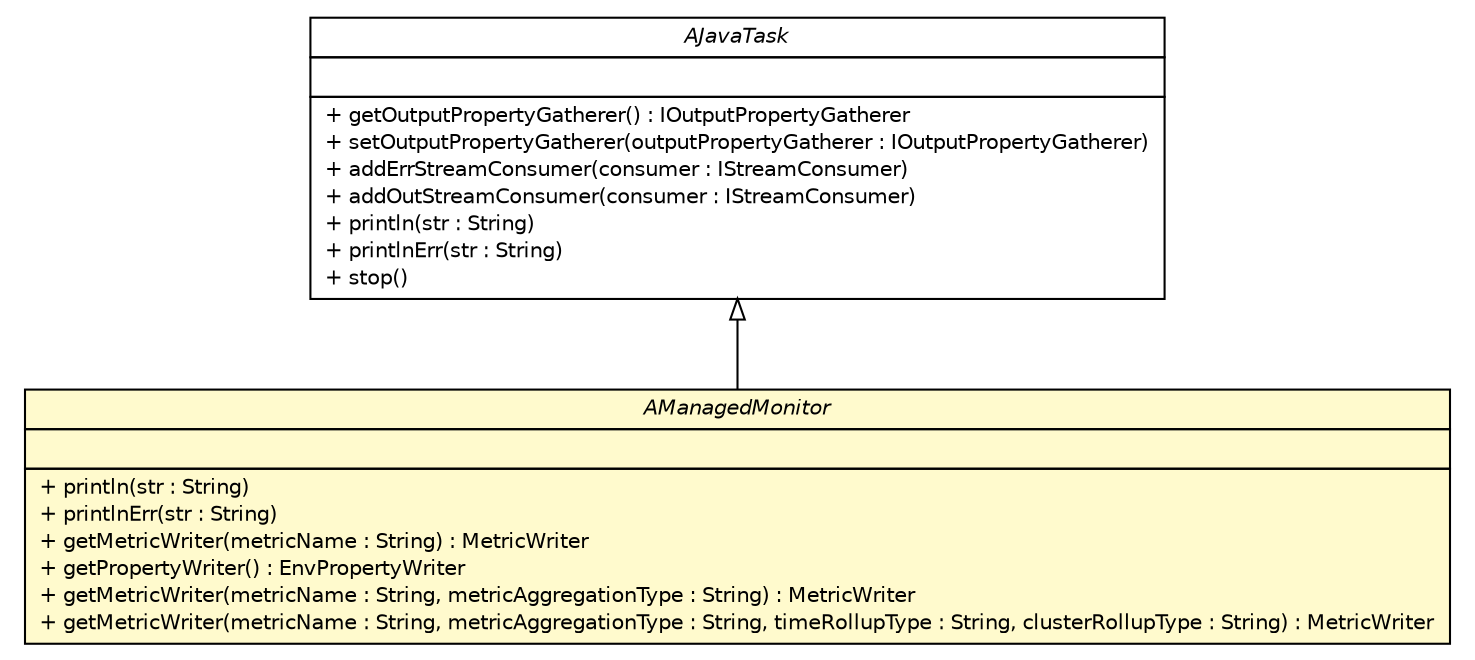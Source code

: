 #!/usr/local/bin/dot
#
# Class diagram 
# Generated by UMLGraph version 5.4 (http://www.umlgraph.org/)
#

digraph G {
	edge [fontname="Helvetica",fontsize=10,labelfontname="Helvetica",labelfontsize=10];
	node [fontname="Helvetica",fontsize=10,shape=plaintext];
	nodesep=0.25;
	ranksep=0.5;
	// com.singularity.ee.agent.systemagent.api.AJavaTask
	c72 [label=<<table title="com.singularity.ee.agent.systemagent.api.AJavaTask" border="0" cellborder="1" cellspacing="0" cellpadding="2" port="p" href="./AJavaTask.html">
		<tr><td><table border="0" cellspacing="0" cellpadding="1">
<tr><td align="center" balign="center"><font face="Helvetica-Oblique"> AJavaTask </font></td></tr>
		</table></td></tr>
		<tr><td><table border="0" cellspacing="0" cellpadding="1">
<tr><td align="left" balign="left">  </td></tr>
		</table></td></tr>
		<tr><td><table border="0" cellspacing="0" cellpadding="1">
<tr><td align="left" balign="left"> + getOutputPropertyGatherer() : IOutputPropertyGatherer </td></tr>
<tr><td align="left" balign="left"> + setOutputPropertyGatherer(outputPropertyGatherer : IOutputPropertyGatherer) </td></tr>
<tr><td align="left" balign="left"> + addErrStreamConsumer(consumer : IStreamConsumer) </td></tr>
<tr><td align="left" balign="left"> + addOutStreamConsumer(consumer : IStreamConsumer) </td></tr>
<tr><td align="left" balign="left"> + println(str : String) </td></tr>
<tr><td align="left" balign="left"> + printlnErr(str : String) </td></tr>
<tr><td align="left" balign="left"> + stop() </td></tr>
		</table></td></tr>
		</table>>, URL="./AJavaTask.html", fontname="Helvetica", fontcolor="black", fontsize=10.0];
	// com.singularity.ee.agent.systemagent.api.AManagedMonitor
	c73 [label=<<table title="com.singularity.ee.agent.systemagent.api.AManagedMonitor" border="0" cellborder="1" cellspacing="0" cellpadding="2" port="p" bgcolor="lemonChiffon" href="./AManagedMonitor.html">
		<tr><td><table border="0" cellspacing="0" cellpadding="1">
<tr><td align="center" balign="center"><font face="Helvetica-Oblique"> AManagedMonitor </font></td></tr>
		</table></td></tr>
		<tr><td><table border="0" cellspacing="0" cellpadding="1">
<tr><td align="left" balign="left">  </td></tr>
		</table></td></tr>
		<tr><td><table border="0" cellspacing="0" cellpadding="1">
<tr><td align="left" balign="left"> + println(str : String) </td></tr>
<tr><td align="left" balign="left"> + printlnErr(str : String) </td></tr>
<tr><td align="left" balign="left"> + getMetricWriter(metricName : String) : MetricWriter </td></tr>
<tr><td align="left" balign="left"> + getPropertyWriter() : EnvPropertyWriter </td></tr>
<tr><td align="left" balign="left"> + getMetricWriter(metricName : String, metricAggregationType : String) : MetricWriter </td></tr>
<tr><td align="left" balign="left"> + getMetricWriter(metricName : String, metricAggregationType : String, timeRollupType : String, clusterRollupType : String) : MetricWriter </td></tr>
		</table></td></tr>
		</table>>, URL="./AManagedMonitor.html", fontname="Helvetica", fontcolor="black", fontsize=10.0];
	//com.singularity.ee.agent.systemagent.api.AManagedMonitor extends com.singularity.ee.agent.systemagent.api.AJavaTask
	c72:p -> c73:p [dir=back,arrowtail=empty];
}


